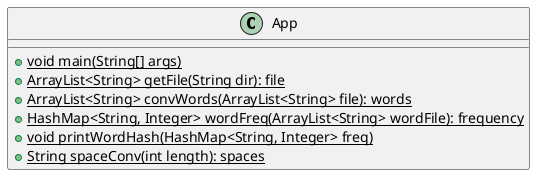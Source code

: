 @startuml
class App {
    +{static} void main(String[] args)
    +{static} ArrayList<String> getFile(String dir): file
    +{static} ArrayList<String> convWords(ArrayList<String> file): words
    +{static} HashMap<String, Integer> wordFreq(ArrayList<String> wordFile): frequency
    +{static} void printWordHash(HashMap<String, Integer> freq)
    +{static} String spaceConv(int length): spaces
}
@enduml